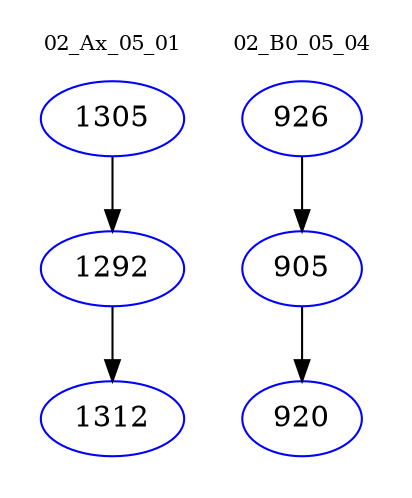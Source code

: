 digraph{
subgraph cluster_0 {
color = white
label = "02_Ax_05_01";
fontsize=10;
T0_1305 [label="1305", color="blue"]
T0_1305 -> T0_1292 [color="black"]
T0_1292 [label="1292", color="blue"]
T0_1292 -> T0_1312 [color="black"]
T0_1312 [label="1312", color="blue"]
}
subgraph cluster_1 {
color = white
label = "02_B0_05_04";
fontsize=10;
T1_926 [label="926", color="blue"]
T1_926 -> T1_905 [color="black"]
T1_905 [label="905", color="blue"]
T1_905 -> T1_920 [color="black"]
T1_920 [label="920", color="blue"]
}
}
